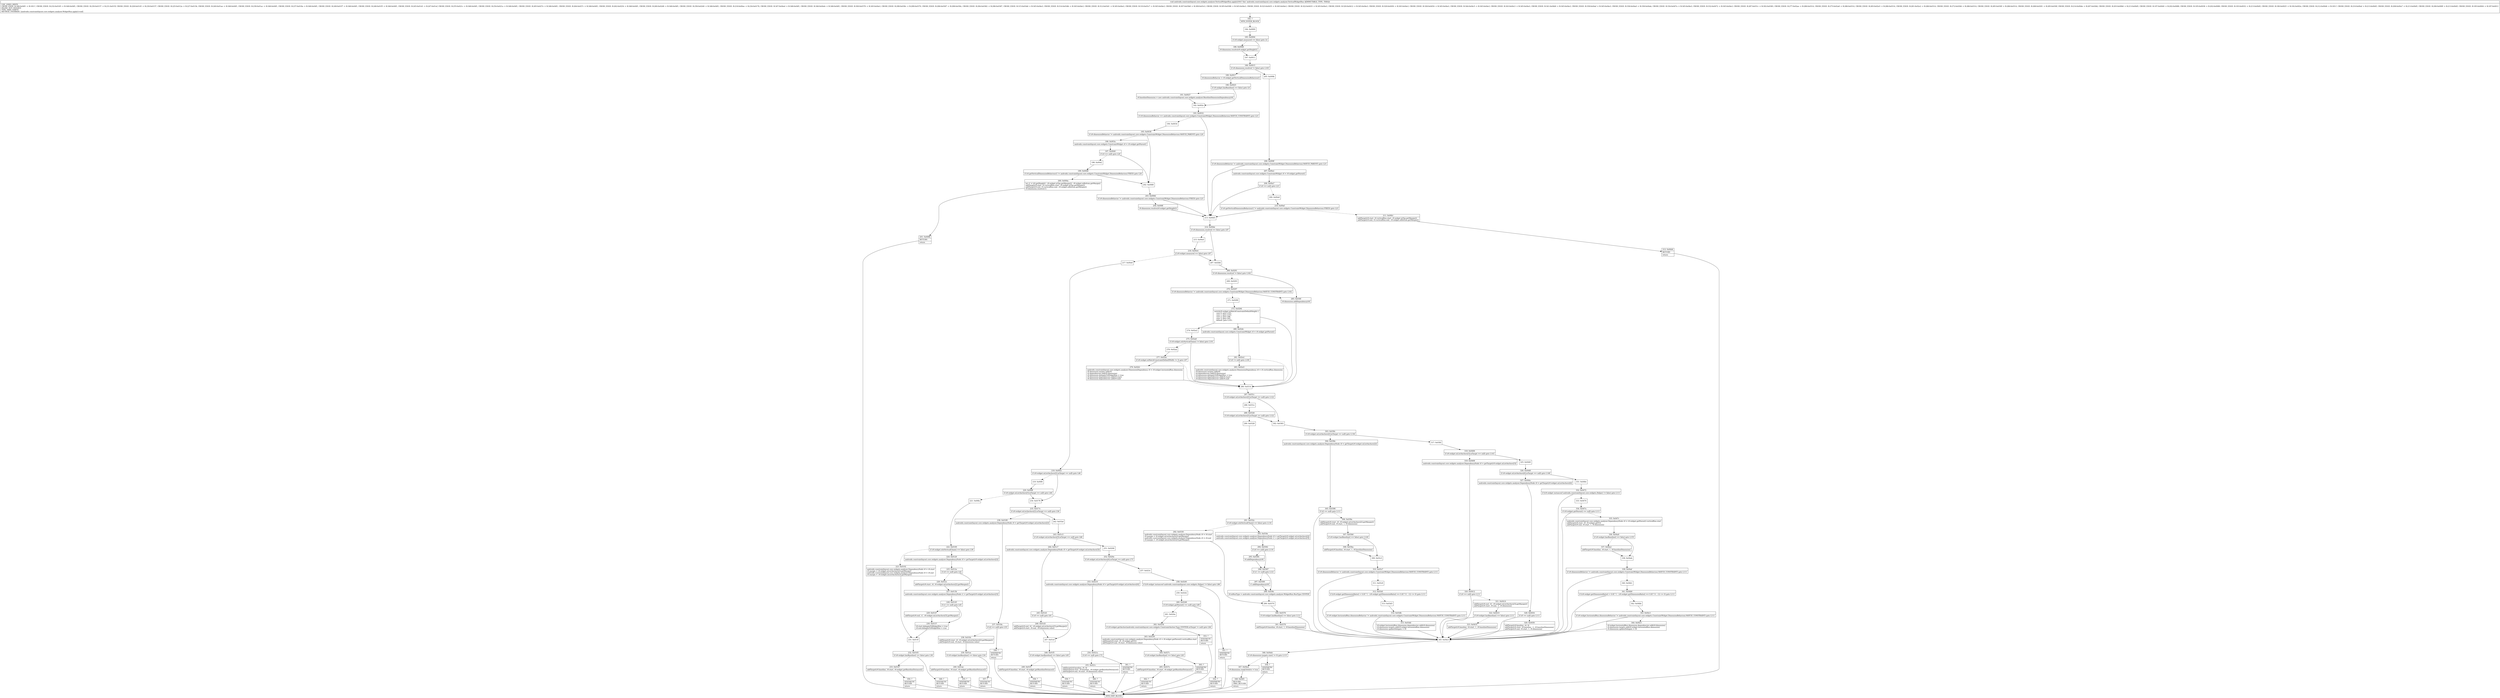 digraph "CFG forandroidx.constraintlayout.core.widgets.analyzer.VerticalWidgetRun.apply()V" {
Node_182 [shape=record,label="{182\:\ ?|MTH_ENTER_BLOCK\l}"];
Node_184 [shape=record,label="{184\:\ 0x0000}"];
Node_185 [shape=record,label="{185\:\ 0x0004|if (r9.widget.measured == false) goto L4\l}"];
Node_186 [shape=record,label="{186\:\ 0x0006|r9.dimension.resolve(r9.widget.getHeight())\l}"];
Node_187 [shape=record,label="{187\:\ 0x0011}"];
Node_188 [shape=record,label="{188\:\ 0x0015|if (r9.dimension.resolved != false) goto L163\l}"];
Node_189 [shape=record,label="{189\:\ 0x0017|r9.dimensionBehavior = r9.widget.getVerticalDimensionBehaviour()\l}"];
Node_190 [shape=record,label="{190\:\ 0x0025|if (r9.widget.hasBaseline() == false) goto L9\l}"];
Node_191 [shape=record,label="{191\:\ 0x0027|r9.baselineDimension = new androidx.constraintlayout.core.widgets.analyzer.BaselineDimensionDependency(r9)\l}"];
Node_192 [shape=record,label="{192\:\ 0x002e}"];
Node_193 [shape=record,label="{193\:\ 0x0032|if (r9.dimensionBehavior == androidx.constraintlayout.core.widgets.ConstraintWidget.DimensionBehaviour.MATCH_CONSTRAINT) goto L23\l}"];
Node_194 [shape=record,label="{194\:\ 0x0034}"];
Node_195 [shape=record,label="{195\:\ 0x0038|if (r9.dimensionBehavior != androidx.constraintlayout.core.widgets.ConstraintWidget.DimensionBehaviour.MATCH_PARENT) goto L20\l}"];
Node_196 [shape=record,label="{196\:\ 0x003a|androidx.constraintlayout.core.widgets.ConstraintWidget r0 = r9.widget.getParent()\l}"];
Node_197 [shape=record,label="{197\:\ 0x0040|if (r0 == null) goto L20\l}"];
Node_198 [shape=record,label="{198\:\ 0x0042}"];
Node_199 [shape=record,label="{199\:\ 0x0048|if (r0.getVerticalDimensionBehaviour() != androidx.constraintlayout.core.widgets.ConstraintWidget.DimensionBehaviour.FIXED) goto L20\l}"];
Node_200 [shape=record,label="{200\:\ 0x004a|int r1 = (r0.getHeight() \- r9.widget.mTop.getMargin()) \- r9.widget.mBottom.getMargin()\laddTarget(r9.start, r0.verticalRun.start, r9.widget.mTop.getMargin())\laddTarget(r9.end, r0.verticalRun.end, \-r9.widget.mBottom.getMargin())\lr9.dimension.resolve(r1)\l}"];
Node_201 [shape=record,label="{201\:\ 0x0088|RETURN\l|return\l}"];
Node_183 [shape=record,label="{183\:\ ?|MTH_EXIT_BLOCK\l}"];
Node_202 [shape=record,label="{202\:\ 0x0089}"];
Node_203 [shape=record,label="{203\:\ 0x008d|if (r9.dimensionBehavior != androidx.constraintlayout.core.widgets.ConstraintWidget.DimensionBehaviour.FIXED) goto L23\l}"];
Node_204 [shape=record,label="{204\:\ 0x008f|r9.dimension.resolve(r9.widget.getHeight())\l}"];
Node_213 [shape=record,label="{213\:\ 0x00d5}"];
Node_214 [shape=record,label="{214\:\ 0x00de|if (r9.dimension.resolved == false) goto L87\l}"];
Node_215 [shape=record,label="{215\:\ 0x00e0}"];
Node_216 [shape=record,label="{216\:\ 0x00e4|if (r9.widget.measured == false) goto L87\l}"];
Node_217 [shape=record,label="{217\:\ 0x00e6}"];
Node_218 [shape=record,label="{218\:\ 0x00ee|if (r9.widget.mListAnchors[2].mTarget == null) goto L46\l}"];
Node_219 [shape=record,label="{219\:\ 0x00f0}"];
Node_220 [shape=record,label="{220\:\ 0x00f8|if (r9.widget.mListAnchors[3].mTarget == null) goto L46\l}"];
Node_221 [shape=record,label="{221\:\ 0x00fa}"];
Node_222 [shape=record,label="{222\:\ 0x0100|if (r9.widget.isInVerticalChain() == false) goto L39\l}"];
Node_223 [shape=record,label="{223\:\ 0x0102|androidx.constraintlayout.core.widgets.analyzer.DependencyNode r0 = r9.start\lr0.margin = r9.widget.mListAnchors[2].getMargin()\landroidx.constraintlayout.core.widgets.analyzer.DependencyNode r0 = r9.end\lr0.margin = \-r9.widget.mListAnchors[3].getMargin()\l}"];
Node_231 [shape=record,label="{231\:\ 0x015f}"];
Node_232 [shape=record,label="{232\:\ 0x0165|if (r9.widget.hasBaseline() == false) goto L38\l}"];
Node_233 [shape=record,label="{233\:\ 0x0167|addTarget(r9.baseline, r9.start, r9.widget.getBaselineDistance())\l}"];
Node_350 [shape=record,label="{350\:\ ?|SYNTHETIC\lRETURN\l|return\l}"];
Node_349 [shape=record,label="{349\:\ ?|SYNTHETIC\lRETURN\l|return\l}"];
Node_224 [shape=record,label="{224\:\ 0x0120|androidx.constraintlayout.core.widgets.analyzer.DependencyNode r0 = getTarget(r9.widget.mListAnchors[2])\l}"];
Node_225 [shape=record,label="{225\:\ 0x012a|if (r0 == null) goto L42\l}"];
Node_226 [shape=record,label="{226\:\ 0x012c|addTarget(r9.start, r0, r9.widget.mListAnchors[2].getMargin())\l}"];
Node_227 [shape=record,label="{227\:\ 0x013b|androidx.constraintlayout.core.widgets.analyzer.DependencyNode r1 = getTarget(r9.widget.mListAnchors[3])\l}"];
Node_228 [shape=record,label="{228\:\ 0x0145|if (r1 == null) goto L45\l}"];
Node_229 [shape=record,label="{229\:\ 0x0147|addTarget(r9.end, r1, \-r9.widget.mListAnchors[3].getMargin())\l}"];
Node_230 [shape=record,label="{230\:\ 0x0157|r9.start.delegateToWidgetRun = true\lr9.end.delegateToWidgetRun = true\l}"];
Node_234 [shape=record,label="{234\:\ 0x0176}"];
Node_235 [shape=record,label="{235\:\ 0x017e|if (r9.widget.mListAnchors[2].mTarget == null) goto L56\l}"];
Node_236 [shape=record,label="{236\:\ 0x0180|androidx.constraintlayout.core.widgets.analyzer.DependencyNode r0 = getTarget(r9.widget.mListAnchors[2])\l}"];
Node_237 [shape=record,label="{237\:\ 0x018a|if (r0 == null) goto L55\l}"];
Node_238 [shape=record,label="{238\:\ 0x018c|addTarget(r9.start, r0, r9.widget.mListAnchors[2].getMargin())\laddTarget(r9.end, r9.start, r9.dimension.value)\l}"];
Node_239 [shape=record,label="{239\:\ 0x01ac|if (r9.widget.hasBaseline() == false) goto L54\l}"];
Node_240 [shape=record,label="{240\:\ 0x01ae|addTarget(r9.baseline, r9.start, r9.widget.getBaselineDistance())\l}"];
Node_355 [shape=record,label="{355\:\ ?|SYNTHETIC\lRETURN\l|return\l}"];
Node_357 [shape=record,label="{357\:\ ?|SYNTHETIC\lRETURN\l|return\l}"];
Node_356 [shape=record,label="{356\:\ ?|SYNTHETIC\lRETURN\l|return\l}"];
Node_242 [shape=record,label="{242\:\ 0x01bd}"];
Node_243 [shape=record,label="{243\:\ 0x01c5|if (r9.widget.mListAnchors[3].mTarget == null) goto L66\l}"];
Node_244 [shape=record,label="{244\:\ 0x01c7|androidx.constraintlayout.core.widgets.analyzer.DependencyNode r0 = getTarget(r9.widget.mListAnchors[3])\l}"];
Node_245 [shape=record,label="{245\:\ 0x01d1|if (r0 == null) goto L61\l}"];
Node_246 [shape=record,label="{246\:\ 0x01d3|addTarget(r9.end, r0, \-r9.widget.mListAnchors[3].getMargin())\laddTarget(r9.start, r9.end, \-r9.dimension.value)\l}"];
Node_247 [shape=record,label="{247\:\ 0x01ef}"];
Node_248 [shape=record,label="{248\:\ 0x01f5|if (r9.widget.hasBaseline() == false) goto L65\l}"];
Node_249 [shape=record,label="{249\:\ 0x01f7|addTarget(r9.baseline, r9.start, r9.widget.getBaselineDistance())\l}"];
Node_358 [shape=record,label="{358\:\ ?|SYNTHETIC\lRETURN\l|return\l}"];
Node_359 [shape=record,label="{359\:\ ?|SYNTHETIC\lRETURN\l|return\l}"];
Node_251 [shape=record,label="{251\:\ 0x0206}"];
Node_252 [shape=record,label="{252\:\ 0x020e|if (r9.widget.mListAnchors[4].mTarget == null) goto L73\l}"];
Node_253 [shape=record,label="{253\:\ 0x0210|androidx.constraintlayout.core.widgets.analyzer.DependencyNode r0 = getTarget(r9.widget.mListAnchors[4])\l}"];
Node_254 [shape=record,label="{254\:\ 0x021a|if (r0 == null) goto L72\l}"];
Node_255 [shape=record,label="{255\:\ 0x021c|addTarget(r9.baseline, r0, 0)\laddTarget(r9.start, r9.baseline, \-r9.widget.getBaselineDistance())\laddTarget(r9.end, r9.start, r9.dimension.value)\l}"];
Node_360 [shape=record,label="{360\:\ ?|SYNTHETIC\lRETURN\l|return\l}"];
Node_361 [shape=record,label="{361\:\ ?|SYNTHETIC\lRETURN\l|return\l}"];
Node_257 [shape=record,label="{257\:\ 0x023c}"];
Node_258 [shape=record,label="{258\:\ 0x0240|if ((r9.widget instanceof androidx.constraintlayout.core.widgets.Helper) != false) goto L86\l}"];
Node_259 [shape=record,label="{259\:\ 0x0242}"];
Node_260 [shape=record,label="{260\:\ 0x0248|if (r9.widget.getParent() == null) goto L85\l}"];
Node_261 [shape=record,label="{261\:\ 0x024a}"];
Node_262 [shape=record,label="{262\:\ 0x0254|if (r9.widget.getAnchor(androidx.constraintlayout.core.widgets.ConstraintAnchor.Type.CENTER).mTarget != null) goto L84\l}"];
Node_263 [shape=record,label="{263\:\ 0x0256|androidx.constraintlayout.core.widgets.analyzer.DependencyNode r0 = r9.widget.getParent().verticalRun.start\laddTarget(r9.start, r0, r9.widget.getY())\laddTarget(r9.end, r9.start, r9.dimension.value)\l}"];
Node_264 [shape=record,label="{264\:\ 0x027c|if (r9.widget.hasBaseline() == false) goto L83\l}"];
Node_265 [shape=record,label="{265\:\ 0x027e|addTarget(r9.baseline, r9.start, r9.widget.getBaselineDistance())\l}"];
Node_362 [shape=record,label="{362\:\ ?|SYNTHETIC\lRETURN\l|return\l}"];
Node_363 [shape=record,label="{363\:\ ?|SYNTHETIC\lRETURN\l|return\l}"];
Node_353 [shape=record,label="{353\:\ ?|SYNTHETIC\lRETURN\l|return\l}"];
Node_352 [shape=record,label="{352\:\ ?|SYNTHETIC\lRETURN\l|return\l}"];
Node_351 [shape=record,label="{351\:\ ?|SYNTHETIC\lRETURN\l|return\l}"];
Node_267 [shape=record,label="{267\:\ 0x028d}"];
Node_268 [shape=record,label="{268\:\ 0x0291|if (r9.dimension.resolved != false) goto L162\l}"];
Node_269 [shape=record,label="{269\:\ 0x0293}"];
Node_270 [shape=record,label="{270\:\ 0x0297|if (r9.dimensionBehavior != androidx.constraintlayout.core.widgets.ConstraintWidget.DimensionBehaviour.MATCH_CONSTRAINT) goto L162\l}"];
Node_271 [shape=record,label="{271\:\ 0x0299}"];
Node_272 [shape=record,label="{272\:\ 0x029d|switch(r9.widget.mMatchConstraintDefaultHeight) \{\l    case 0: goto L101;\l    case 1: goto L101;\l    case 2: goto L98;\l    case 3: goto L93;\l    default: goto L101;\l\}\l}"];
Node_274 [shape=record,label="{274\:\ 0x02a2}"];
Node_275 [shape=record,label="{275\:\ 0x02a8|if (r9.widget.isInVerticalChain() != false) goto L101\l}"];
Node_276 [shape=record,label="{276\:\ 0x02aa}"];
Node_277 [shape=record,label="{277\:\ 0x02ae|if (r9.widget.mMatchConstraintDefaultWidth != 3) goto L97\l}"];
Node_279 [shape=record,label="{279\:\ 0x02b1|androidx.constraintlayout.core.widgets.analyzer.DimensionDependency r0 = r9.widget.horizontalRun.dimension\lr9.dimension.targets.add(r0)\lr0.dependencies.add(r9.dimension)\lr9.dimension.delegateToWidgetRun = true\lr9.dimension.dependencies.add(r9.start)\lr9.dimension.dependencies.add(r9.end)\l}"];
Node_280 [shape=record,label="{280\:\ 0x02dc|androidx.constraintlayout.core.widgets.ConstraintWidget r0 = r9.widget.getParent()\l}"];
Node_281 [shape=record,label="{281\:\ 0x02e2|if (r0 != null) goto L100\l}"];
Node_283 [shape=record,label="{283\:\ 0x02e5|androidx.constraintlayout.core.widgets.analyzer.DimensionDependency r6 = r0.verticalRun.dimension\lr9.dimension.targets.add(r6)\lr6.dependencies.add(r9.dimension)\lr9.dimension.delegateToWidgetRun = true\lr9.dimension.dependencies.add(r9.start)\lr9.dimension.dependencies.add(r9.end)\l}"];
Node_286 [shape=record,label="{286\:\ 0x0314}"];
Node_287 [shape=record,label="{287\:\ 0x031c|if (r9.widget.mListAnchors[2].mTarget == null) goto L122\l}"];
Node_288 [shape=record,label="{288\:\ 0x031e}"];
Node_289 [shape=record,label="{289\:\ 0x0326|if (r9.widget.mListAnchors[3].mTarget == null) goto L122\l}"];
Node_290 [shape=record,label="{290\:\ 0x0328}"];
Node_291 [shape=record,label="{291\:\ 0x032e|if (r9.widget.isInVerticalChain() == false) goto L116\l}"];
Node_292 [shape=record,label="{292\:\ 0x0330|androidx.constraintlayout.core.widgets.analyzer.DependencyNode r0 = r9.start\lr0.margin = r9.widget.mListAnchors[2].getMargin()\landroidx.constraintlayout.core.widgets.analyzer.DependencyNode r0 = r9.end\lr0.margin = \-r9.widget.mListAnchors[3].getMargin()\l}"];
Node_299 [shape=record,label="{299\:\ 0x0370}"];
Node_300 [shape=record,label="{300\:\ 0x0376|if (r9.widget.hasBaseline() == false) goto L111\l}"];
Node_301 [shape=record,label="{301\:\ 0x0378|addTarget(r9.baseline, r9.start, 1, r9.baselineDimension)\l}"];
Node_345 [shape=record,label="{345\:\ 0x04e3}"];
Node_346 [shape=record,label="{346\:\ 0x04eb|if (r9.dimension.targets.size() != 0) goto L115\l}"];
Node_347 [shape=record,label="{347\:\ 0x04ed|r9.dimension.readyToSolve = true\l}"];
Node_348 [shape=record,label="{348\:\ 0x04f1|RETURN\lORIG_RETURN\l|return\l}"];
Node_354 [shape=record,label="{354\:\ ?|SYNTHETIC\lRETURN\l|return\l}"];
Node_293 [shape=record,label="{293\:\ 0x034e|androidx.constraintlayout.core.widgets.analyzer.DependencyNode r0 = getTarget(r9.widget.mListAnchors[2])\landroidx.constraintlayout.core.widgets.analyzer.DependencyNode r1 = getTarget(r9.widget.mListAnchors[3])\l}"];
Node_294 [shape=record,label="{294\:\ 0x0362|if (r0 == null) goto L119\l}"];
Node_295 [shape=record,label="{295\:\ 0x0364|r0.addDependency(r9)\l}"];
Node_296 [shape=record,label="{296\:\ 0x0367|if (r1 == null) goto L121\l}"];
Node_297 [shape=record,label="{297\:\ 0x0369|r1.addDependency(r9)\l}"];
Node_298 [shape=record,label="{298\:\ 0x036c|r9.mRunType = androidx.constraintlayout.core.widgets.analyzer.WidgetRun.RunType.CENTER\l}"];
Node_302 [shape=record,label="{302\:\ 0x0383}"];
Node_303 [shape=record,label="{303\:\ 0x038c|if (r9.widget.mListAnchors[2].mTarget == null) goto L136\l}"];
Node_304 [shape=record,label="{304\:\ 0x038e|androidx.constraintlayout.core.widgets.analyzer.DependencyNode r0 = getTarget(r9.widget.mListAnchors[2])\l}"];
Node_305 [shape=record,label="{305\:\ 0x0398|if (r0 == null) goto L111\l}"];
Node_306 [shape=record,label="{306\:\ 0x039a|addTarget(r9.start, r0, r9.widget.mListAnchors[2].getMargin())\laddTarget(r9.end, r9.start, 1, r9.dimension)\l}"];
Node_307 [shape=record,label="{307\:\ 0x03b8|if (r9.widget.hasBaseline() == false) goto L129\l}"];
Node_308 [shape=record,label="{308\:\ 0x03ba|addTarget(r9.baseline, r9.start, 1, r9.baselineDimension)\l}"];
Node_309 [shape=record,label="{309\:\ 0x03c3}"];
Node_310 [shape=record,label="{310\:\ 0x03c7|if (r9.dimensionBehavior != androidx.constraintlayout.core.widgets.ConstraintWidget.DimensionBehaviour.MATCH_CONSTRAINT) goto L111\l}"];
Node_311 [shape=record,label="{311\:\ 0x03c9}"];
Node_312 [shape=record,label="{312\:\ 0x03d1|if ((r9.widget.getDimensionRatio() \> 0.0f ? 1 : (r9.widget.getDimensionRatio() == 0.0f ? 0 : \-1)) \<= 0) goto L111\l}"];
Node_313 [shape=record,label="{313\:\ 0x03d3}"];
Node_314 [shape=record,label="{314\:\ 0x03db|if (r9.widget.horizontalRun.dimensionBehavior != androidx.constraintlayout.core.widgets.ConstraintWidget.DimensionBehaviour.MATCH_CONSTRAINT) goto L111\l}"];
Node_315 [shape=record,label="{315\:\ 0x03dd|r9.widget.horizontalRun.dimension.dependencies.add(r9.dimension)\lr9.dimension.targets.add(r9.widget.horizontalRun.dimension)\lr9.dimension.updateDelegate = r9\l}"];
Node_317 [shape=record,label="{317\:\ 0x03fd}"];
Node_318 [shape=record,label="{318\:\ 0x0406|if (r9.widget.mListAnchors[3].mTarget == null) goto L143\l}"];
Node_319 [shape=record,label="{319\:\ 0x0408|androidx.constraintlayout.core.widgets.analyzer.DependencyNode r0 = getTarget(r9.widget.mListAnchors[3])\l}"];
Node_320 [shape=record,label="{320\:\ 0x0412|if (r0 == null) goto L111\l}"];
Node_321 [shape=record,label="{321\:\ 0x0414|addTarget(r9.end, r0, \-r9.widget.mListAnchors[3].getMargin())\laddTarget(r9.start, r9.end, \-1, r9.dimension)\l}"];
Node_322 [shape=record,label="{322\:\ 0x0433|if (r9.widget.hasBaseline() == false) goto L111\l}"];
Node_323 [shape=record,label="{323\:\ 0x0435|addTarget(r9.baseline, r9.start, 1, r9.baselineDimension)\l}"];
Node_325 [shape=record,label="{325\:\ 0x0440}"];
Node_326 [shape=record,label="{326\:\ 0x0448|if (r9.widget.mListAnchors[4].mTarget == null) goto L148\l}"];
Node_327 [shape=record,label="{327\:\ 0x044a|androidx.constraintlayout.core.widgets.analyzer.DependencyNode r0 = getTarget(r9.widget.mListAnchors[4])\l}"];
Node_328 [shape=record,label="{328\:\ 0x0454|if (r0 == null) goto L111\l}"];
Node_329 [shape=record,label="{329\:\ 0x0456|addTarget(r9.baseline, r0, 0)\laddTarget(r9.start, r9.baseline, \-1, r9.baselineDimension)\laddTarget(r9.end, r9.start, 1, r9.dimension)\l}"];
Node_331 [shape=record,label="{331\:\ 0x046e}"];
Node_332 [shape=record,label="{332\:\ 0x0472|if ((r9.widget instanceof androidx.constraintlayout.core.widgets.Helper) != false) goto L111\l}"];
Node_333 [shape=record,label="{333\:\ 0x0474}"];
Node_334 [shape=record,label="{334\:\ 0x047a|if (r9.widget.getParent() == null) goto L111\l}"];
Node_335 [shape=record,label="{335\:\ 0x047c|androidx.constraintlayout.core.widgets.analyzer.DependencyNode r0 = r9.widget.getParent().verticalRun.start\laddTarget(r9.start, r0, r9.widget.getY())\laddTarget(r9.end, r9.start, 1, r9.dimension)\l}"];
Node_336 [shape=record,label="{336\:\ 0x04a0|if (r9.widget.hasBaseline() == false) goto L155\l}"];
Node_337 [shape=record,label="{337\:\ 0x04a2|addTarget(r9.baseline, r9.start, 1, r9.baselineDimension)\l}"];
Node_338 [shape=record,label="{338\:\ 0x04ab}"];
Node_339 [shape=record,label="{339\:\ 0x04af|if (r9.dimensionBehavior != androidx.constraintlayout.core.widgets.ConstraintWidget.DimensionBehaviour.MATCH_CONSTRAINT) goto L111\l}"];
Node_340 [shape=record,label="{340\:\ 0x04b1}"];
Node_341 [shape=record,label="{341\:\ 0x04b9|if ((r9.widget.getDimensionRatio() \> 0.0f ? 1 : (r9.widget.getDimensionRatio() == 0.0f ? 0 : \-1)) \<= 0) goto L111\l}"];
Node_342 [shape=record,label="{342\:\ 0x04bb}"];
Node_343 [shape=record,label="{343\:\ 0x04c3|if (r9.widget.horizontalRun.dimensionBehavior != androidx.constraintlayout.core.widgets.ConstraintWidget.DimensionBehaviour.MATCH_CONSTRAINT) goto L111\l}"];
Node_344 [shape=record,label="{344\:\ 0x04c5|r9.widget.horizontalRun.dimension.dependencies.add(r9.dimension)\lr9.dimension.targets.add(r9.widget.horizontalRun.dimension)\lr9.dimension.updateDelegate = r9\l}"];
Node_285 [shape=record,label="{285\:\ 0x030f|r9.dimension.addDependency(r9)\l}"];
Node_205 [shape=record,label="{205\:\ 0x009b}"];
Node_206 [shape=record,label="{206\:\ 0x009f|if (r9.dimensionBehavior != androidx.constraintlayout.core.widgets.ConstraintWidget.DimensionBehaviour.MATCH_PARENT) goto L23\l}"];
Node_207 [shape=record,label="{207\:\ 0x00a1|androidx.constraintlayout.core.widgets.ConstraintWidget r0 = r9.widget.getParent()\l}"];
Node_208 [shape=record,label="{208\:\ 0x00a7|if (r0 == null) goto L23\l}"];
Node_209 [shape=record,label="{209\:\ 0x00a9}"];
Node_210 [shape=record,label="{210\:\ 0x00af|if (r0.getVerticalDimensionBehaviour() != androidx.constraintlayout.core.widgets.ConstraintWidget.DimensionBehaviour.FIXED) goto L23\l}"];
Node_211 [shape=record,label="{211\:\ 0x00b1|addTarget(r9.start, r0.verticalRun.start, r9.widget.mTop.getMargin())\laddTarget(r9.end, r0.verticalRun.end, \-r9.widget.mBottom.getMargin())\l}"];
Node_212 [shape=record,label="{212\:\ 0x00d4|RETURN\l|return\l}"];
MethodNode[shape=record,label="{void androidx.constraintlayout.core.widgets.analyzer.VerticalWidgetRun.apply((r9v0 'this' androidx.constraintlayout.core.widgets.analyzer.VerticalWidgetRun A[IMMUTABLE_TYPE, THIS]))  | USE_LINES_HINTS\lCROSS_EDGE: B:348:0x04f1 \-\> B:183:?, CROSS_EDGE: B:232:0x0165 \-\> B:348:0x04f1, CROSS_EDGE: B:230:0x0157 \-\> B:231:0x015f, CROSS_EDGE: B:228:0x0145 \-\> B:230:0x0157, CROSS_EDGE: B:225:0x012a \-\> B:227:0x013b, CROSS_EDGE: B:240:0x01ae \-\> B:348:0x04f1, CROSS_EDGE: B:239:0x01ac \-\> B:348:0x04f1, CROSS_EDGE: B:237:0x018a \-\> B:348:0x04f1, CROSS_EDGE: B:249:0x01f7 \-\> B:348:0x04f1, CROSS_EDGE: B:248:0x01f5 \-\> B:348:0x04f1, CROSS_EDGE: B:245:0x01d1 \-\> B:247:0x01ef, CROSS_EDGE: B:255:0x021c \-\> B:348:0x04f1, CROSS_EDGE: B:254:0x021a \-\> B:348:0x04f1, CROSS_EDGE: B:265:0x027e \-\> B:348:0x04f1, CROSS_EDGE: B:264:0x027c \-\> B:348:0x04f1, CROSS_EDGE: B:262:0x0254 \-\> B:348:0x04f1, CROSS_EDGE: B:260:0x0248 \-\> B:348:0x04f1, CROSS_EDGE: B:258:0x0240 \-\> B:348:0x04f1, CROSS_EDGE: B:218:0x00ee \-\> B:234:0x0176, CROSS_EDGE: B:347:0x04ed \-\> B:348:0x04f1, CROSS_EDGE: B:346:0x04eb \-\> B:348:0x04f1, CROSS_EDGE: B:300:0x0376 \-\> B:345:0x04e3, CROSS_EDGE: B:298:0x036c \-\> B:299:0x0370, CROSS_EDGE: B:296:0x0367 \-\> B:298:0x036c, CROSS_EDGE: B:294:0x0362 \-\> B:296:0x0367, CROSS_EDGE: B:315:0x03dd \-\> B:345:0x04e3, CROSS_EDGE: B:314:0x03db \-\> B:345:0x04e3, CROSS_EDGE: B:312:0x03d1 \-\> B:345:0x04e3, CROSS_EDGE: B:310:0x03c7 \-\> B:345:0x04e3, CROSS_EDGE: B:307:0x03b8 \-\> B:309:0x03c3, CROSS_EDGE: B:305:0x0398 \-\> B:345:0x04e3, CROSS_EDGE: B:323:0x0435 \-\> B:345:0x04e3, CROSS_EDGE: B:322:0x0433 \-\> B:345:0x04e3, CROSS_EDGE: B:320:0x0412 \-\> B:345:0x04e3, CROSS_EDGE: B:329:0x0456 \-\> B:345:0x04e3, CROSS_EDGE: B:328:0x0454 \-\> B:345:0x04e3, CROSS_EDGE: B:344:0x04c5 \-\> B:345:0x04e3, CROSS_EDGE: B:343:0x04c3 \-\> B:345:0x04e3, CROSS_EDGE: B:341:0x04b9 \-\> B:345:0x04e3, CROSS_EDGE: B:339:0x04af \-\> B:345:0x04e3, CROSS_EDGE: B:336:0x04a0 \-\> B:338:0x04ab, CROSS_EDGE: B:334:0x047a \-\> B:345:0x04e3, CROSS_EDGE: B:332:0x0472 \-\> B:345:0x04e3, CROSS_EDGE: B:287:0x031c \-\> B:302:0x0383, CROSS_EDGE: B:277:0x02ae \-\> B:286:0x0314, CROSS_EDGE: B:275:0x02a8 \-\> B:286:0x0314, CROSS_EDGE: B:283:0x02e5 \-\> B:286:0x0314, CROSS_EDGE: B:281:0x02e2 \-\> B:286:0x0314, CROSS_EDGE: B:272:0x029d \-\> B:286:0x0314, CROSS_EDGE: B:285:0x030f \-\> B:286:0x0314, CROSS_EDGE: B:268:0x0291 \-\> B:285:0x030f, CROSS_EDGE: B:214:0x00de \-\> B:267:0x028d, CROSS_EDGE: B:203:0x008d \-\> B:213:0x00d5, CROSS_EDGE: B:197:0x0040 \-\> B:202:0x0089, CROSS_EDGE: B:195:0x0038 \-\> B:202:0x0089, CROSS_EDGE: B:193:0x0032 \-\> B:213:0x00d5, CROSS_EDGE: B:190:0x0025 \-\> B:192:0x002e, CROSS_EDGE: B:212:0x00d4 \-\> B:183:?, CROSS_EDGE: B:210:0x00af \-\> B:213:0x00d5, CROSS_EDGE: B:208:0x00a7 \-\> B:213:0x00d5, CROSS_EDGE: B:206:0x009f \-\> B:213:0x00d5, CROSS_EDGE: B:185:0x0004 \-\> B:187:0x0011\lINLINE_NOT_NEEDED\lTYPE_VARS: EMPTY\lMETHOD_OVERRIDE: [androidx.constraintlayout.core.widgets.analyzer.WidgetRun.apply():void]\l}"];
MethodNode -> Node_182;Node_182 -> Node_184;
Node_184 -> Node_185;
Node_185 -> Node_186[style=dashed];
Node_185 -> Node_187;
Node_186 -> Node_187;
Node_187 -> Node_188;
Node_188 -> Node_189[style=dashed];
Node_188 -> Node_205;
Node_189 -> Node_190;
Node_190 -> Node_191[style=dashed];
Node_190 -> Node_192;
Node_191 -> Node_192;
Node_192 -> Node_193;
Node_193 -> Node_194[style=dashed];
Node_193 -> Node_213;
Node_194 -> Node_195;
Node_195 -> Node_196[style=dashed];
Node_195 -> Node_202;
Node_196 -> Node_197;
Node_197 -> Node_198[style=dashed];
Node_197 -> Node_202;
Node_198 -> Node_199;
Node_199 -> Node_200[style=dashed];
Node_199 -> Node_202;
Node_200 -> Node_201;
Node_201 -> Node_183;
Node_202 -> Node_203;
Node_203 -> Node_204[style=dashed];
Node_203 -> Node_213;
Node_204 -> Node_213;
Node_213 -> Node_214;
Node_214 -> Node_215[style=dashed];
Node_214 -> Node_267;
Node_215 -> Node_216;
Node_216 -> Node_217[style=dashed];
Node_216 -> Node_267;
Node_217 -> Node_218;
Node_218 -> Node_219[style=dashed];
Node_218 -> Node_234;
Node_219 -> Node_220;
Node_220 -> Node_221[style=dashed];
Node_220 -> Node_234;
Node_221 -> Node_222;
Node_222 -> Node_223[style=dashed];
Node_222 -> Node_224;
Node_223 -> Node_231;
Node_231 -> Node_232;
Node_232 -> Node_233[style=dashed];
Node_232 -> Node_349;
Node_233 -> Node_350;
Node_350 -> Node_183;
Node_349 -> Node_183;
Node_224 -> Node_225;
Node_225 -> Node_226[style=dashed];
Node_225 -> Node_227;
Node_226 -> Node_227;
Node_227 -> Node_228;
Node_228 -> Node_229[style=dashed];
Node_228 -> Node_230;
Node_229 -> Node_230;
Node_230 -> Node_231;
Node_234 -> Node_235;
Node_235 -> Node_236[style=dashed];
Node_235 -> Node_242;
Node_236 -> Node_237;
Node_237 -> Node_238[style=dashed];
Node_237 -> Node_356;
Node_238 -> Node_239;
Node_239 -> Node_240[style=dashed];
Node_239 -> Node_357;
Node_240 -> Node_355;
Node_355 -> Node_183;
Node_357 -> Node_183;
Node_356 -> Node_183;
Node_242 -> Node_243;
Node_243 -> Node_244[style=dashed];
Node_243 -> Node_251;
Node_244 -> Node_245;
Node_245 -> Node_246[style=dashed];
Node_245 -> Node_247;
Node_246 -> Node_247;
Node_247 -> Node_248;
Node_248 -> Node_249[style=dashed];
Node_248 -> Node_359;
Node_249 -> Node_358;
Node_358 -> Node_183;
Node_359 -> Node_183;
Node_251 -> Node_252;
Node_252 -> Node_253[style=dashed];
Node_252 -> Node_257;
Node_253 -> Node_254;
Node_254 -> Node_255[style=dashed];
Node_254 -> Node_361;
Node_255 -> Node_360;
Node_360 -> Node_183;
Node_361 -> Node_183;
Node_257 -> Node_258;
Node_258 -> Node_259[style=dashed];
Node_258 -> Node_351;
Node_259 -> Node_260;
Node_260 -> Node_261[style=dashed];
Node_260 -> Node_352;
Node_261 -> Node_262;
Node_262 -> Node_263[style=dashed];
Node_262 -> Node_353;
Node_263 -> Node_264;
Node_264 -> Node_265[style=dashed];
Node_264 -> Node_363;
Node_265 -> Node_362;
Node_362 -> Node_183;
Node_363 -> Node_183;
Node_353 -> Node_183;
Node_352 -> Node_183;
Node_351 -> Node_183;
Node_267 -> Node_268;
Node_268 -> Node_269[style=dashed];
Node_268 -> Node_285;
Node_269 -> Node_270;
Node_270 -> Node_271[style=dashed];
Node_270 -> Node_285;
Node_271 -> Node_272;
Node_272 -> Node_274;
Node_272 -> Node_280;
Node_272 -> Node_286;
Node_274 -> Node_275;
Node_275 -> Node_276[style=dashed];
Node_275 -> Node_286;
Node_276 -> Node_277;
Node_277 -> Node_279;
Node_277 -> Node_286[style=dashed];
Node_279 -> Node_286;
Node_280 -> Node_281;
Node_281 -> Node_283;
Node_281 -> Node_286[style=dashed];
Node_283 -> Node_286;
Node_286 -> Node_287;
Node_287 -> Node_288[style=dashed];
Node_287 -> Node_302;
Node_288 -> Node_289;
Node_289 -> Node_290[style=dashed];
Node_289 -> Node_302;
Node_290 -> Node_291;
Node_291 -> Node_292[style=dashed];
Node_291 -> Node_293;
Node_292 -> Node_299;
Node_299 -> Node_300;
Node_300 -> Node_301[style=dashed];
Node_300 -> Node_345;
Node_301 -> Node_345;
Node_345 -> Node_346;
Node_346 -> Node_347[style=dashed];
Node_346 -> Node_354;
Node_347 -> Node_348;
Node_348 -> Node_183;
Node_354 -> Node_183;
Node_293 -> Node_294;
Node_294 -> Node_295[style=dashed];
Node_294 -> Node_296;
Node_295 -> Node_296;
Node_296 -> Node_297[style=dashed];
Node_296 -> Node_298;
Node_297 -> Node_298;
Node_298 -> Node_299;
Node_302 -> Node_303;
Node_303 -> Node_304[style=dashed];
Node_303 -> Node_317;
Node_304 -> Node_305;
Node_305 -> Node_306[style=dashed];
Node_305 -> Node_345;
Node_306 -> Node_307;
Node_307 -> Node_308[style=dashed];
Node_307 -> Node_309;
Node_308 -> Node_309;
Node_309 -> Node_310;
Node_310 -> Node_311[style=dashed];
Node_310 -> Node_345;
Node_311 -> Node_312;
Node_312 -> Node_313[style=dashed];
Node_312 -> Node_345;
Node_313 -> Node_314;
Node_314 -> Node_315[style=dashed];
Node_314 -> Node_345;
Node_315 -> Node_345;
Node_317 -> Node_318;
Node_318 -> Node_319[style=dashed];
Node_318 -> Node_325;
Node_319 -> Node_320;
Node_320 -> Node_321[style=dashed];
Node_320 -> Node_345;
Node_321 -> Node_322;
Node_322 -> Node_323[style=dashed];
Node_322 -> Node_345;
Node_323 -> Node_345;
Node_325 -> Node_326;
Node_326 -> Node_327[style=dashed];
Node_326 -> Node_331;
Node_327 -> Node_328;
Node_328 -> Node_329[style=dashed];
Node_328 -> Node_345;
Node_329 -> Node_345;
Node_331 -> Node_332;
Node_332 -> Node_333[style=dashed];
Node_332 -> Node_345;
Node_333 -> Node_334;
Node_334 -> Node_335[style=dashed];
Node_334 -> Node_345;
Node_335 -> Node_336;
Node_336 -> Node_337[style=dashed];
Node_336 -> Node_338;
Node_337 -> Node_338;
Node_338 -> Node_339;
Node_339 -> Node_340[style=dashed];
Node_339 -> Node_345;
Node_340 -> Node_341;
Node_341 -> Node_342[style=dashed];
Node_341 -> Node_345;
Node_342 -> Node_343;
Node_343 -> Node_344[style=dashed];
Node_343 -> Node_345;
Node_344 -> Node_345;
Node_285 -> Node_286;
Node_205 -> Node_206;
Node_206 -> Node_207[style=dashed];
Node_206 -> Node_213;
Node_207 -> Node_208;
Node_208 -> Node_209[style=dashed];
Node_208 -> Node_213;
Node_209 -> Node_210;
Node_210 -> Node_211[style=dashed];
Node_210 -> Node_213;
Node_211 -> Node_212;
Node_212 -> Node_183;
}


